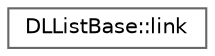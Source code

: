 digraph "Graphical Class Hierarchy"
{
 // LATEX_PDF_SIZE
  bgcolor="transparent";
  edge [fontname=Helvetica,fontsize=10,labelfontname=Helvetica,labelfontsize=10];
  node [fontname=Helvetica,fontsize=10,shape=box,height=0.2,width=0.4];
  rankdir="LR";
  Node0 [id="Node000000",label="DLListBase::link",height=0.2,width=0.4,color="grey40", fillcolor="white", style="filled",URL="$structFoam_1_1DLListBase_1_1link.html",tooltip=" "];
}
